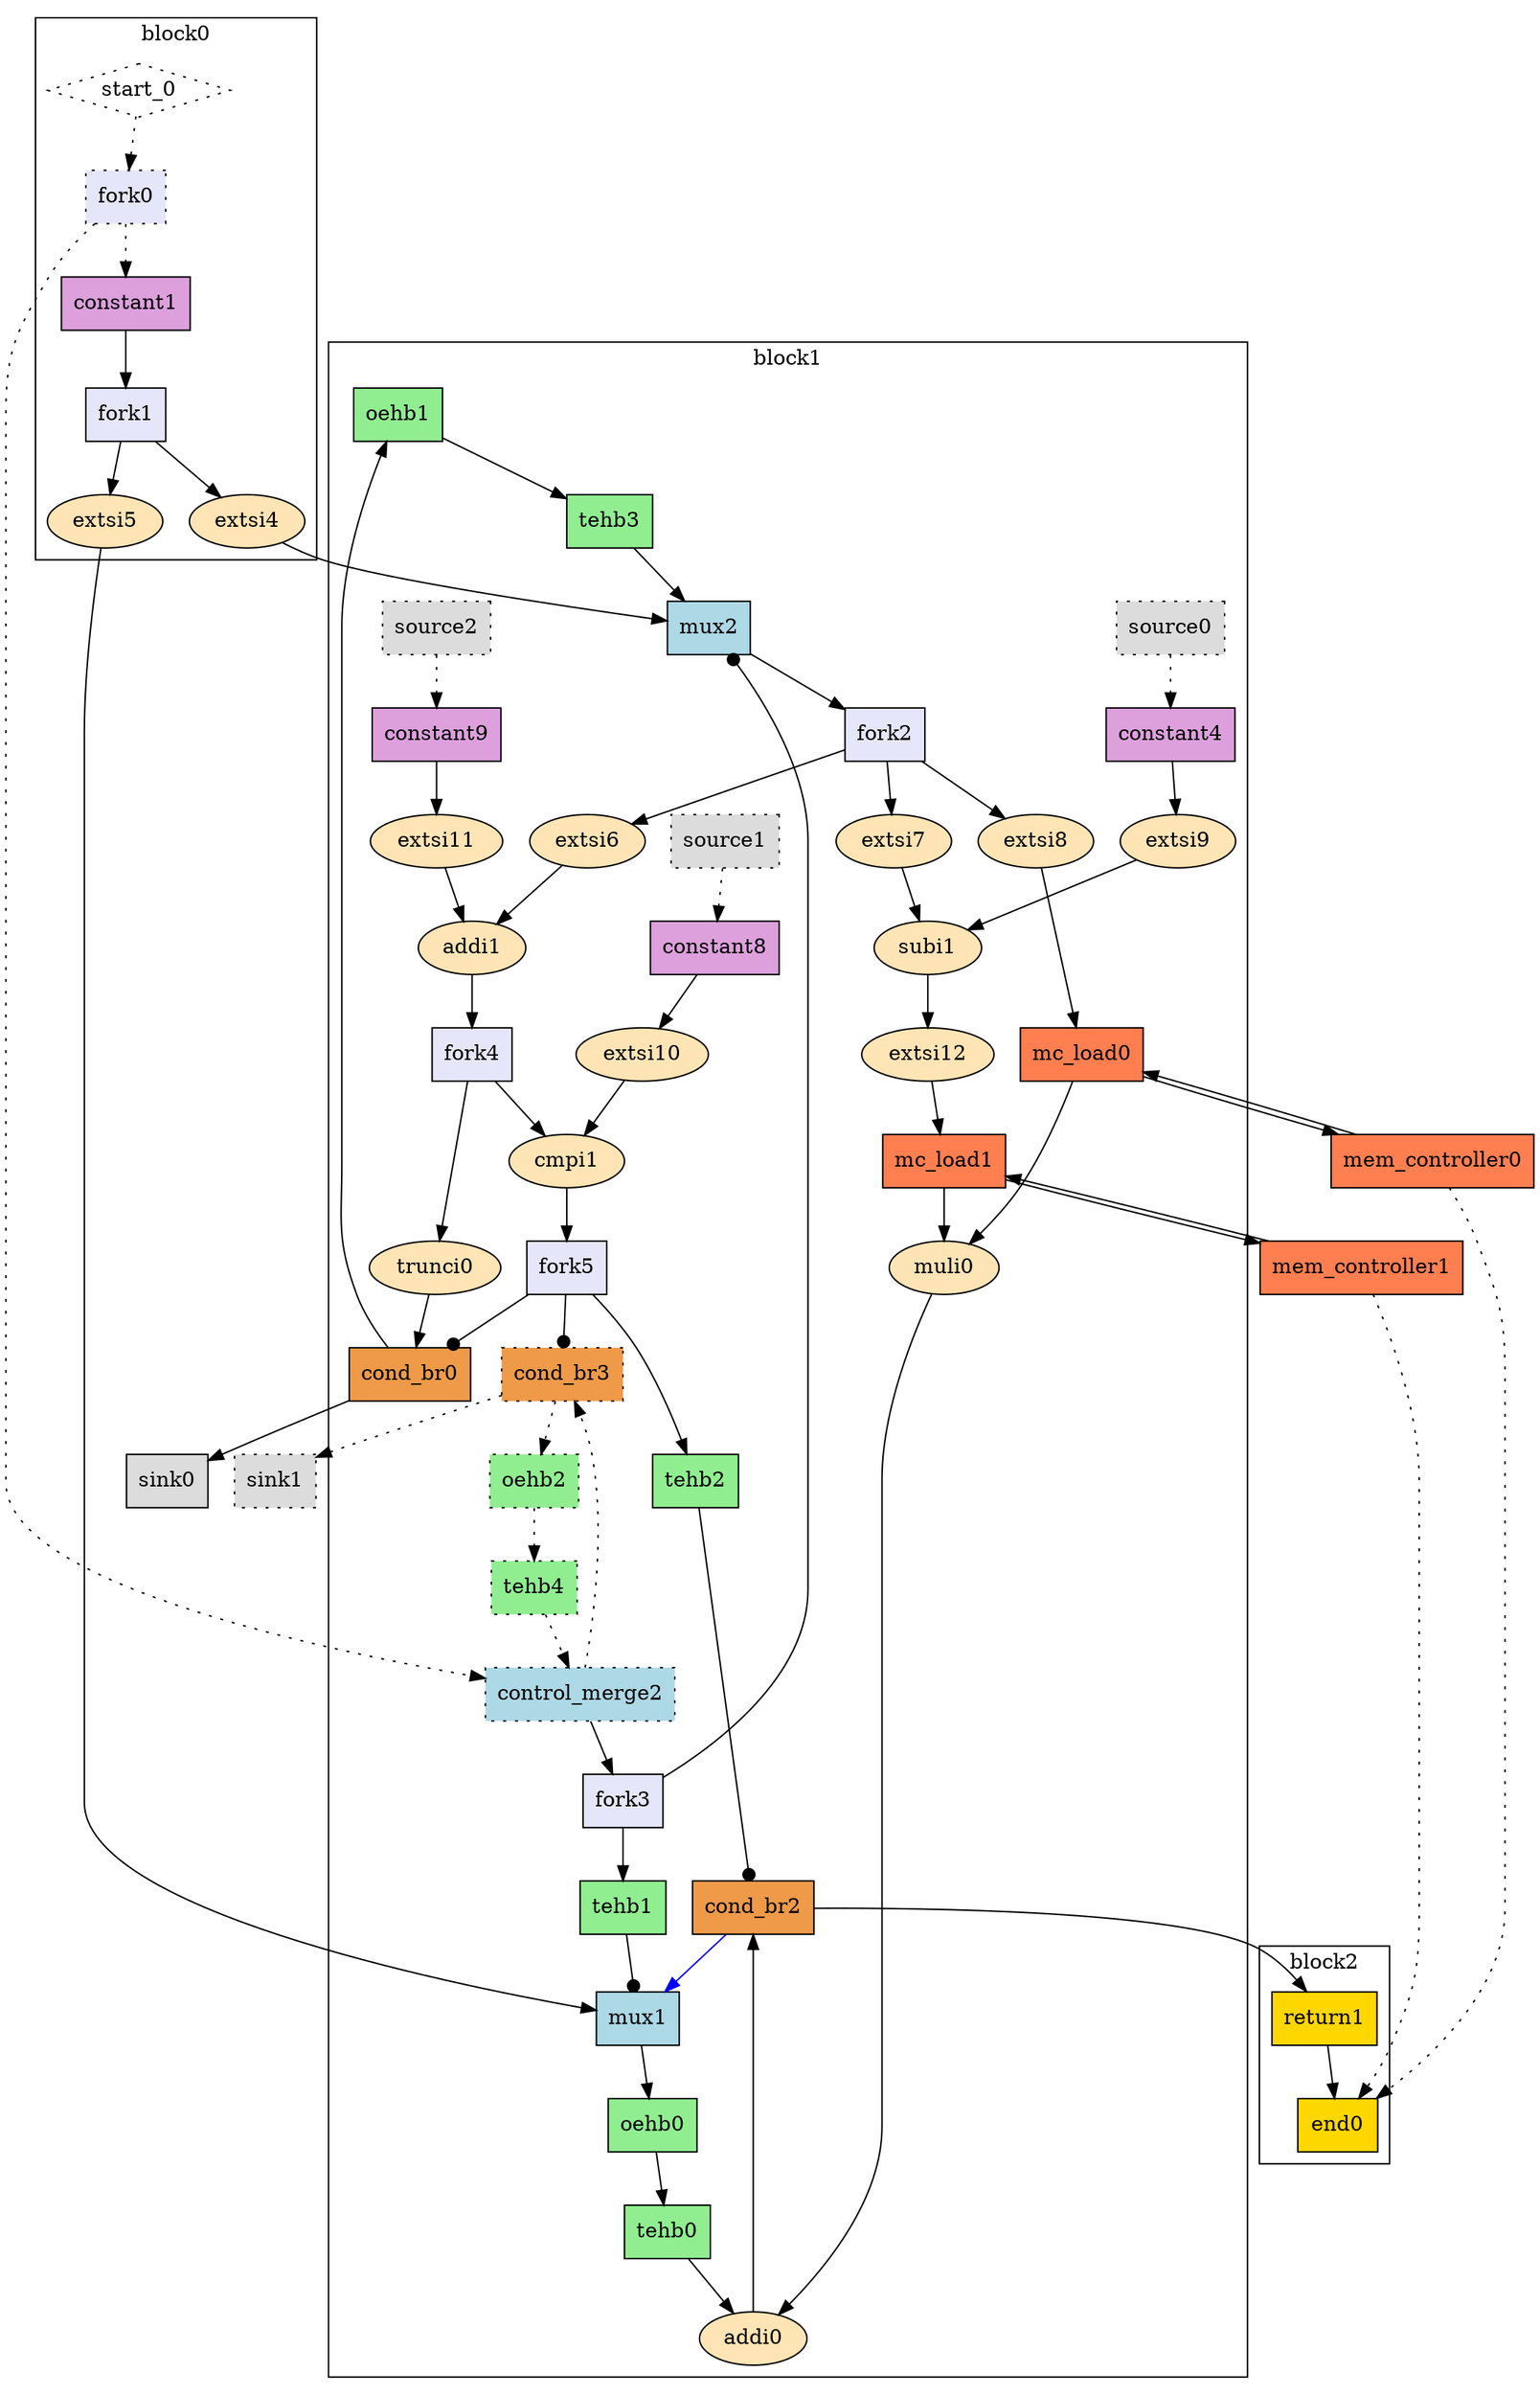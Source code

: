 Digraph G {
  splines=spline;
  compound=true; // Allow edges between clusters
  // Units/Channels in BB 0
  subgraph "cluster0" {
    label="block0"
    // Units from function arguments
    "start_0" [mlir_op="handshake.func", shape=diamond, label="start_0", style="dotted", type="Entry", control="true", in="in1:0", out="out1:0", bbID=1]
    // Units in BB 0
    "fork0" [mlir_op="handshake.fork", label="fork0", fillcolor=lavender, shape="box", style="filled, dotted", type="Fork", delay="0.000 0.100 0.100 0.000 0.000 0.000 0.000 0.000", in="in1:0", out="out1:0 out2:0", bbID=1]
    "constant1" [mlir_op="handshake.constant", label="constant1", fillcolor=plum, shape="box", style="filled", type="Constant", delay="0.000 0.000 0.000 0.000 0.000 0.000 0.000 0.000", in="in1:1", out="out1:1", value="0x0", bbID=1]
    "fork1" [mlir_op="handshake.fork", label="fork1", fillcolor=lavender, shape="box", style="filled", type="Fork", delay="0.000 0.100 0.100 0.000 0.000 0.000 0.000 0.000", in="in1:1", out="out1:1 out2:1", bbID=1]
    "extsi4" [mlir_op="arith.extsi", label="extsi4", fillcolor=moccasin, shape="oval", style="filled", type="Operator", delay="0.000 0.000 0.000 0.000 0.000 0.000 0.000 0.000", in="in1:1", latency="0", op="sext_op", out="out1:11", II=1, bbID=1]
    "extsi5" [mlir_op="arith.extsi", label="extsi5", fillcolor=moccasin, shape="oval", style="filled", type="Operator", delay="0.000 0.000 0.000 0.000 0.000 0.000 0.000 0.000", in="in1:1", latency="0", op="sext_op", out="out1:32", II=1, bbID=1]
    // Channels from function arguments
    "start_0" -> "fork0" [style="dotted", dir="both", arrowtail="none", arrowhead="normal", from="out1", to="in1"]
    // Channels in BB 0
    "fork0" -> "constant1" [style="dotted", dir="both", arrowtail="none", arrowhead="normal", from="out2", to="in1"]
    "constant1" -> "fork1" [style="solid", dir="both", arrowtail="none", arrowhead="normal", from="out1", to="in1"]
    "fork1" -> "extsi4" [style="solid", dir="both", arrowtail="none", arrowhead="normal", from="out1", to="in1"]
    "fork1" -> "extsi5" [style="solid", dir="both", arrowtail="none", arrowhead="normal", from="out2", to="in1"]
  }
  // Units/Channels in BB 1
  subgraph "cluster1" {
    label="block1"
    // Units in BB 1
    "oehb1" [mlir_op="handshake.oehb", label="oehb1", fillcolor=lightgreen, shape="box", style="filled", type="OEHB", delay="0.000 0.000 0.000 0.000 0.000 0.000 0.000 0.000", in="in1:11", out="out1:11", bbID=2, slots=1]
    "tehb3" [mlir_op="handshake.tehb", label="tehb3", fillcolor=lightgreen, shape="box", style="filled", type="TEHB", delay="0.000 0.000 0.000 0.000 0.000 0.000 0.000 0.000", in="in1:11", out="out1:11", bbID=2, slots=1]
    "mux2" [mlir_op="handshake.mux", label="mux2", fillcolor=lightblue, shape="box", style="filled", type="Mux", delay="1.412 1.397 0.000 1.412 1.397 1.412 0.000 0.000", in="in1?:1 in2:11 in3:11", out="out1:11", bbID=2]
    "fork2" [mlir_op="handshake.fork", label="fork2", fillcolor=lavender, shape="box", style="filled", type="Fork", delay="0.000 0.100 0.100 0.000 0.000 0.000 0.000 0.000", in="in1:11", out="out1:11 out2:11 out3:11", bbID=2]
    "extsi6" [mlir_op="arith.extsi", label="extsi6", fillcolor=moccasin, shape="oval", style="filled", type="Operator", delay="0.000 0.000 0.000 0.000 0.000 0.000 0.000 0.000", in="in1:11", latency="0", op="sext_op", out="out1:12", II=1, bbID=2]
    "extsi7" [mlir_op="arith.extsi", label="extsi7", fillcolor=moccasin, shape="oval", style="filled", type="Operator", delay="0.000 0.000 0.000 0.000 0.000 0.000 0.000 0.000", in="in1:11", latency="0", op="sext_op", out="out1:12", II=1, bbID=2]
    "extsi8" [mlir_op="arith.extsi", label="extsi8", fillcolor=moccasin, shape="oval", style="filled", type="Operator", delay="0.000 0.000 0.000 0.000 0.000 0.000 0.000 0.000", in="in1:11", latency="0", op="sext_op", out="out1:32", II=1, bbID=2]
    "tehb1" [mlir_op="handshake.tehb", label="tehb1", fillcolor=lightgreen, shape="box", style="filled", type="Buffer", delay="0.000 0.000 0.000 0.000 0.000 0.000 0.000 0.000", in="in1:1", out="out1:1", transparent="true", bbID=2, slots=2004]
    "mux1" [mlir_op="handshake.mux", label="mux1", fillcolor=lightblue, shape="box", style="filled", type="Mux", delay="1.412 1.397 0.000 1.412 1.397 1.412 0.000 0.000", in="in1?:1 in2:32 in3:32", out="out1:32", bbID=2]
    "oehb2" [mlir_op="handshake.oehb", label="oehb2", fillcolor=lightgreen, shape="box", style="filled, dotted", type="OEHB", delay="0.000 0.000 0.000 0.000 0.000 0.000 0.000 0.000", in="in1:0", out="out1:0", bbID=2, slots=1]
    "tehb4" [mlir_op="handshake.tehb", label="tehb4", fillcolor=lightgreen, shape="box", style="filled, dotted", type="TEHB", delay="0.000 0.000 0.000 0.000 0.000 0.000 0.000 0.000", in="in1:0", out="out1:0", bbID=2, slots=1]
    "control_merge2" [mlir_op="handshake.control_merge", label="control_merge2", fillcolor=lightblue, shape="box", style="filled, dotted", type="CntrlMerge", delay="0.000 1.397 0.000 0.000 0.000 0.000 0.000 0.000", in="in1:0 in2:0", out="out1:0 out2?:1", bbID=2]
    "fork3" [mlir_op="handshake.fork", label="fork3", fillcolor=lavender, shape="box", style="filled", type="Fork", delay="0.000 0.100 0.100 0.000 0.000 0.000 0.000 0.000", in="in1:1", out="out1:1 out2:1", bbID=2]
    "source0" [mlir_op="handshake.source", label="source0", fillcolor=gainsboro, shape="box", style="filled, dotted", type="Source", delay="0.000 0.000 0.000 0.000 0.000 0.000 0.000 0.000", out="out1:0", bbID=2]
    "constant4" [mlir_op="handshake.constant", label="constant4", fillcolor=plum, shape="box", style="filled", type="Constant", delay="0.000 0.000 0.000 0.000 0.000 0.000 0.000 0.000", in="in1:11", out="out1:11", value="0x3e7", bbID=2]
    "extsi9" [mlir_op="arith.extsi", label="extsi9", fillcolor=moccasin, shape="oval", style="filled", type="Operator", delay="0.000 0.000 0.000 0.000 0.000 0.000 0.000 0.000", in="in1:11", latency="0", op="sext_op", out="out1:12", II=1, bbID=2]
    "source1" [mlir_op="handshake.source", label="source1", fillcolor=gainsboro, shape="box", style="filled, dotted", type="Source", delay="0.000 0.000 0.000 0.000 0.000 0.000 0.000 0.000", out="out1:0", bbID=2]
    "constant8" [mlir_op="handshake.constant", label="constant8", fillcolor=plum, shape="box", style="filled", type="Constant", delay="0.000 0.000 0.000 0.000 0.000 0.000 0.000 0.000", in="in1:11", out="out1:11", value="0x3e8", bbID=2]
    "extsi10" [mlir_op="arith.extsi", label="extsi10", fillcolor=moccasin, shape="oval", style="filled", type="Operator", delay="0.000 0.000 0.000 0.000 0.000 0.000 0.000 0.000", in="in1:11", latency="0", op="sext_op", out="out1:12", II=1, bbID=2]
    "source2" [mlir_op="handshake.source", label="source2", fillcolor=gainsboro, shape="box", style="filled, dotted", type="Source", delay="0.000 0.000 0.000 0.000 0.000 0.000 0.000 0.000", out="out1:0", bbID=2]
    "constant9" [mlir_op="handshake.constant", label="constant9", fillcolor=plum, shape="box", style="filled", type="Constant", delay="0.000 0.000 0.000 0.000 0.000 0.000 0.000 0.000", in="in1:2", out="out1:2", value="0x1", bbID=2]
    "extsi11" [mlir_op="arith.extsi", label="extsi11", fillcolor=moccasin, shape="oval", style="filled", type="Operator", delay="0.000 0.000 0.000 0.000 0.000 0.000 0.000 0.000", in="in1:2", latency="0", op="sext_op", out="out1:12", II=1, bbID=2]
    "mc_load0" [mlir_op="handshake.mc_load", label="mc_load0", fillcolor=coral, shape="box", style="filled", type="Operator", delay="1.412 1.409 0.000 0.000 0.000 0.000 0.000 0.000", in="in1:32 in2:32", latency="1", op="mc_load_op", out="out1:32 out2:32", II=1, bbID=2, portId=0]
    "subi1" [mlir_op="arith.subi", label="subi1", fillcolor=moccasin, shape="oval", style="filled", type="Operator", delay="2.047 1.397 1.400 1.409 0.000 0.000 0.000 0.000", in="in1:12 in2:12", latency="0", op="sub_op", out="out1:12", II=1, bbID=2]
    "extsi12" [mlir_op="arith.extsi", label="extsi12", fillcolor=moccasin, shape="oval", style="filled", type="Operator", delay="0.000 0.000 0.000 0.000 0.000 0.000 0.000 0.000", in="in1:12", latency="0", op="sext_op", out="out1:32", II=1, bbID=2]
    "mc_load1" [mlir_op="handshake.mc_load", label="mc_load1", fillcolor=coral, shape="box", style="filled", type="Operator", delay="1.412 1.409 0.000 0.000 0.000 0.000 0.000 0.000", in="in1:32 in2:32", latency="1", op="mc_load_op", out="out1:32 out2:32", II=1, bbID=2, portId=0]
    "muli0" [mlir_op="arith.muli", label="muli0", fillcolor=moccasin, shape="oval", style="filled", type="Operator", delay="0.000 0.000 0.000 1.409 0.000 0.000 0.000 0.000", in="in1:32 in2:32", latency="4", op="mul_op", out="out1:32", II=1, bbID=2]
    "oehb0" [mlir_op="handshake.oehb", label="oehb0", fillcolor=lightgreen, shape="box", style="filled", type="OEHB", delay="0.000 0.000 0.000 0.000 0.000 0.000 0.000 0.000", in="in1:32", out="out1:32", bbID=2, slots=1]
    "tehb0" [mlir_op="handshake.tehb", label="tehb0", fillcolor=lightgreen, shape="box", style="filled", type="TEHB", delay="0.000 0.000 0.000 0.000 0.000 0.000 0.000 0.000", in="in1:32", out="out1:32", bbID=2, slots=1]
    "addi0" [mlir_op="arith.addi", label="addi0", fillcolor=moccasin, shape="oval", style="filled", type="Operator", delay="2.287 1.397 1.400 1.409 0.000 0.000 0.000 0.000", in="in1:32 in2:32", latency="0", op="add_op", out="out1:32", II=1, bbID=2]
    "addi1" [mlir_op="arith.addi", label="addi1", fillcolor=moccasin, shape="oval", style="filled", type="Operator", delay="2.047 1.397 1.400 1.409 0.000 0.000 0.000 0.000", in="in1:12 in2:12", latency="0", op="add_op", out="out1:12", II=1, bbID=2]
    "fork4" [mlir_op="handshake.fork", label="fork4", fillcolor=lavender, shape="box", style="filled", type="Fork", delay="0.000 0.100 0.100 0.000 0.000 0.000 0.000 0.000", in="in1:12", out="out1:12 out2:12", bbID=2]
    "trunci0" [mlir_op="arith.trunci", label="trunci0", fillcolor=moccasin, shape="oval", style="filled", type="Operator", delay="0.000 0.000 0.000 0.000 0.000 0.000 0.000 0.000", in="in1:12", latency="0", op="trunc_op", out="out1:11", II=1, bbID=2]
    "cmpi1" [mlir_op="arith.cmpi<", label="cmpi1", fillcolor=moccasin, shape="oval", style="filled", type="Operator", delay="1.808 1.397 1.400 1.409 0.000 0.000 0.000 0.000", in="in1:12 in2:12", latency="0", op="icmp_ult_op", out="out1:1", II=1, bbID=2]
    "fork5" [mlir_op="handshake.fork", label="fork5", fillcolor=lavender, shape="box", style="filled", type="Fork", delay="0.000 0.100 0.100 0.000 0.000 0.000 0.000 0.000", in="in1:1", out="out1:1 out2:1 out3:1", bbID=2]
    "cond_br0" [mlir_op="handshake.cond_br", label="cond_br0", fillcolor=tan2, shape="box", style="filled", type="Branch", delay="0.000 1.409 1.411 1.412 1.400 1.412 0.000 0.000", in="in1:11 in2?:1", out="out1+:11 out2-:11", bbID=2]
    "tehb2" [mlir_op="handshake.tehb", label="tehb2", fillcolor=lightgreen, shape="box", style="filled", type="Buffer", delay="0.000 0.000 0.000 0.000 0.000 0.000 0.000 0.000", in="in1:1", out="out1:1", transparent="true", bbID=2, slots=2005]
    "cond_br2" [mlir_op="handshake.cond_br", label="cond_br2", fillcolor=tan2, shape="box", style="filled", type="Branch", delay="0.000 1.409 1.411 1.412 1.400 1.412 0.000 0.000", in="in1:32 in2?:1", out="out1+:32 out2-:32", bbID=2]
    "cond_br3" [mlir_op="handshake.cond_br", label="cond_br3", fillcolor=tan2, shape="box", style="filled, dotted", type="Branch", delay="0.000 1.409 1.411 1.412 1.400 1.412 0.000 0.000", in="in1:0 in2?:1", out="out1+:0 out2-:0", bbID=2]
    // Channels in BB 1
    "oehb1" -> "tehb3" [style="solid", dir="both", arrowtail="none", arrowhead="normal", from="out1", to="in1"]
    "tehb3" -> "mux2" [style="solid", dir="both", arrowtail="none", arrowhead="normal", from="out1", to="in2"]
    "mux2" -> "fork2" [style="solid", dir="both", arrowtail="none", arrowhead="normal", from="out1", to="in1"]
    "fork2" -> "extsi6" [style="solid", dir="both", arrowtail="none", arrowhead="normal", from="out1", to="in1"]
    "fork2" -> "extsi7" [style="solid", dir="both", arrowtail="none", arrowhead="normal", from="out2", to="in1"]
    "fork2" -> "extsi8" [style="solid", dir="both", arrowtail="none", arrowhead="normal", from="out3", to="in1"]
    "extsi6" -> "addi1" [style="solid", dir="both", arrowtail="none", arrowhead="normal", from="out1", to="in1"]
    "extsi7" -> "subi1" [style="solid", dir="both", arrowtail="none", arrowhead="normal", from="out1", to="in2"]
    "extsi8" -> "mc_load0" [style="solid", dir="both", arrowtail="none", arrowhead="normal", from="out1", to="in2"]
    "tehb1" -> "mux1" [style="solid", dir="both", arrowtail="none", arrowhead="dot", from="out1", to="in1"]
    "mux1" -> "oehb0" [style="solid", dir="both", arrowtail="none", arrowhead="normal", from="out1", to="in1"]
    "oehb2" -> "tehb4" [style="dotted", dir="both", arrowtail="none", arrowhead="normal", from="out1", to="in1"]
    "tehb4" -> "control_merge2" [style="dotted", dir="both", arrowtail="none", arrowhead="normal", from="out1", to="in1"]
    "control_merge2" -> "cond_br3" [style="dotted", dir="both", arrowtail="none", arrowhead="normal", from="out1", to="in1"]
    "control_merge2" -> "fork3" [style="solid", dir="both", arrowtail="none", arrowhead="normal", from="out2", to="in1"]
    "fork3" -> "mux2" [style="solid", dir="both", arrowtail="none", arrowhead="dot", from="out1", to="in1"]
    "fork3" -> "tehb1" [style="solid", dir="both", arrowtail="none", arrowhead="normal", from="out2", to="in1"]
    "source0" -> "constant4" [style="dotted", dir="both", arrowtail="none", arrowhead="normal", from="out1", to="in1"]
    "constant4" -> "extsi9" [style="solid", dir="both", arrowtail="none", arrowhead="normal", from="out1", to="in1"]
    "extsi9" -> "subi1" [style="solid", dir="both", arrowtail="none", arrowhead="normal", from="out1", to="in1"]
    "source1" -> "constant8" [style="dotted", dir="both", arrowtail="none", arrowhead="normal", from="out1", to="in1"]
    "constant8" -> "extsi10" [style="solid", dir="both", arrowtail="none", arrowhead="normal", from="out1", to="in1"]
    "extsi10" -> "cmpi1" [style="solid", dir="both", arrowtail="none", arrowhead="normal", from="out1", to="in2"]
    "source2" -> "constant9" [style="dotted", dir="both", arrowtail="none", arrowhead="normal", from="out1", to="in1"]
    "constant9" -> "extsi11" [style="solid", dir="both", arrowtail="none", arrowhead="normal", from="out1", to="in1"]
    "extsi11" -> "addi1" [style="solid", dir="both", arrowtail="none", arrowhead="normal", from="out1", to="in2"]
    "mc_load0" -> "muli0" [style="solid", dir="both", arrowtail="none", arrowhead="normal", from="out1", to="in1"]
    "subi1" -> "extsi12" [style="solid", dir="both", arrowtail="none", arrowhead="normal", from="out1", to="in1"]
    "extsi12" -> "mc_load1" [style="solid", dir="both", arrowtail="none", arrowhead="normal", from="out1", to="in2"]
    "mc_load1" -> "muli0" [style="solid", dir="both", arrowtail="none", arrowhead="normal", from="out1", to="in2"]
    "muli0" -> "addi0" [style="solid", dir="both", arrowtail="none", arrowhead="normal", from="out1", to="in2"]
    "oehb0" -> "tehb0" [style="solid", dir="both", arrowtail="none", arrowhead="normal", from="out1", to="in1"]
    "tehb0" -> "addi0" [style="solid", dir="both", arrowtail="none", arrowhead="normal", from="out1", to="in1"]
    "addi0" -> "cond_br2" [style="solid", dir="both", arrowtail="none", arrowhead="normal", from="out1", to="in1"]
    "addi1" -> "fork4" [style="solid", dir="both", arrowtail="none", arrowhead="normal", from="out1", to="in1"]
    "fork4" -> "trunci0" [style="solid", dir="both", arrowtail="none", arrowhead="normal", from="out1", to="in1"]
    "fork4" -> "cmpi1" [style="solid", dir="both", arrowtail="none", arrowhead="normal", from="out2", to="in1"]
    "trunci0" -> "cond_br0" [style="solid", dir="both", arrowtail="none", arrowhead="normal", from="out1", to="in1"]
    "cmpi1" -> "fork5" [style="solid", dir="both", arrowtail="none", arrowhead="normal", from="out1", to="in1"]
    "fork5" -> "cond_br0" [style="solid", dir="both", arrowtail="none", arrowhead="dot", from="out1", to="in2"]
    "fork5" -> "tehb2" [style="solid", dir="both", arrowtail="none", arrowhead="normal", from="out2", to="in1"]
    "fork5" -> "cond_br3" [style="solid", dir="both", arrowtail="none", arrowhead="dot", from="out3", to="in2"]
    "cond_br0" -> "oehb1" [style="solid", dir="both", arrowtail="none", arrowhead="normal", from="out1", to="in1"]
    "tehb2" -> "cond_br2" [style="solid", dir="both", arrowtail="none", arrowhead="dot", from="out1", to="in2"]
    "cond_br2" -> "mux1" [style="solid", dir="both", arrowtail="none", arrowhead="normal", from="out1", to="in2",  color="blue"]
    "cond_br3" -> "oehb2" [style="dotted", dir="both", arrowtail="none", arrowhead="normal", from="out1", to="in1"]
  }
  // Units/Channels in BB 2
  subgraph "cluster2" {
    label="block2"
    // Units in BB 2
    "return1" [mlir_op="handshake.return", label="return1", fillcolor=gold, shape="box", style="filled", type="Operator", delay="1.412 1.397 0.000 0.000 0.000 0.000 0.000 0.000", in="in1:32", latency="0", op="ret_op", out="out1:32", II=1, bbID=3]
    "end0" [mlir_op="handshake.end", label="end0", fillcolor=gold, shape="box", style="filled", type="Exit", delay="1.397 0.000 1.397 1.409 0.000 0.000 0.000 0.000", in="in1:0*e in2:0*e in3:32", out="out1:32", bbID=3]
    // Channels in BB 2
    "return1" -> "end0" [style="solid", dir="both", arrowtail="none", arrowhead="normal", from="out1", to="in3"]
  }
  // Units outside of all basic blocks
  "mem_controller0" [mlir_op="handshake.mem_controller", label="mem_controller0", fillcolor=coral, shape="box", style="filled", type="MC", delay="0.000 0.000 0.000 0.000 0.000 0.000 0.000 0.000", in="in1:32*l0a", memory="idx", out="out1:32*l0d out2:0*e", bbID=0, bbcount=0, ldcount=1, stcount=0]
  "mem_controller1" [mlir_op="handshake.mem_controller", label="mem_controller1", fillcolor=coral, shape="box", style="filled", type="MC", delay="0.000 0.000 0.000 0.000 0.000 0.000 0.000 0.000", in="in1:32*l0a", memory="di", out="out1:32*l0d out2:0*e", bbID=0, bbcount=0, ldcount=1, stcount=0]
  "sink0" [mlir_op="handshake.sink", label="sink0", fillcolor=gainsboro, shape="box", style="filled", type="Sink", delay="0.000 0.000 0.000 0.000 0.000 0.000 0.000 0.000", in="in1:11", bbID=0]
  "sink1" [mlir_op="handshake.sink", label="sink1", fillcolor=gainsboro, shape="box", style="filled, dotted", type="Sink", delay="0.000 0.000 0.000 0.000 0.000 0.000 0.000 0.000", in="in1:0", bbID=0]
  // Channels outgoing of BB 0
  "fork0" -> "control_merge2" [style="dotted", dir="both", arrowtail="none", arrowhead="normal", from="out1", to="in2"]
  "extsi4" -> "mux2" [style="solid", dir="both", arrowtail="none", arrowhead="normal", from="out1", to="in3"]
  "extsi5" -> "mux1" [style="solid", dir="both", arrowtail="none", arrowhead="normal", from="out1", to="in3"]
  // Channels outgoing of BB 1
  "mc_load0" -> "mem_controller0" [style="solid", dir="both", arrowtail="none", arrowhead="normal", from="out2", to="in1", mem_address="true"]
  "mc_load1" -> "mem_controller1" [style="solid", dir="both", arrowtail="none", arrowhead="normal", from="out2", to="in1", mem_address="true"]
  "cond_br0" -> "sink0" [style="solid", dir="both", arrowtail="none", arrowhead="normal", from="out2", to="in1"]
  "cond_br2" -> "return1" [style="solid", dir="both", arrowtail="none", arrowhead="normal", from="out2", to="in1"]
  "cond_br3" -> "sink1" [style="dotted", dir="both", arrowtail="none", arrowhead="normal", from="out2", to="in1"]
  // Channels outside of all basic blocks
  "mem_controller0" -> "mc_load0" [style="solid", dir="both", arrowtail="none", arrowhead="normal", from="out1", to="in1", mem_address="false"]
  "mem_controller0" -> "end0" [style="dotted", dir="both", arrowtail="none", arrowhead="normal", from="out2", to="in1"]
  "mem_controller1" -> "mc_load1" [style="solid", dir="both", arrowtail="none", arrowhead="normal", from="out1", to="in1", mem_address="false"]
  "mem_controller1" -> "end0" [style="dotted", dir="both", arrowtail="none", arrowhead="normal", from="out2", to="in2"]
}
